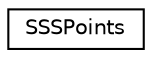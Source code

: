 digraph G
{
  edge [fontname="Helvetica",fontsize="10",labelfontname="Helvetica",labelfontsize="10"];
  node [fontname="Helvetica",fontsize="10",shape=record];
  rankdir=LR;
  Node1 [label="SSSPoints",height=0.2,width=0.4,color="black", fillcolor="white", style="filled",URL="$db/d2b/structSSSPoints.html"];
}
